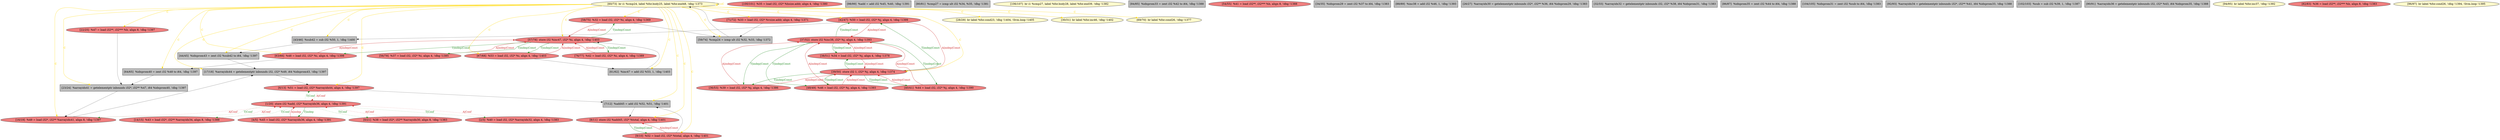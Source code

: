 
digraph G {


node1617 [fillcolor=grey,label="[44/45]  %idxprom43 = zext i32 %sub42 to i64, !dbg !1397",shape=rectangle,style=filled ]
node1615 [fillcolor=lemonchiffon,label="[60/73]  br i1 %cmp24, label %for.body25, label %for.end48, !dbg !1373",shape=ellipse,style=filled ]
node1614 [fillcolor=lightcoral,label="[16/19]  %49 = load i32*, i32** %arrayidx41, align 8, !dbg !1397",shape=ellipse,style=filled ]
node1613 [fillcolor=lightcoral,label="[6/13]  %51 = load i32, i32* %arrayidx44, align 4, !dbg !1397",shape=ellipse,style=filled ]
node1612 [fillcolor=lightcoral,label="[8/11]  store i32 %add45, i32* %total, align 4, !dbg !1401",shape=ellipse,style=filled ]
node1611 [fillcolor=grey,label="[17/18]  %arrayidx44 = getelementptr inbounds i32, i32* %49, i64 %idxprom43, !dbg !1397",shape=rectangle,style=filled ]
node1610 [fillcolor=grey,label="[23/24]  %arrayidx41 = getelementptr inbounds i32*, i32** %47, i64 %idxprom40, !dbg !1397",shape=rectangle,style=filled ]
node1606 [fillcolor=lightcoral,label="[100/101]  %35 = load i32, i32* %hsize.addr, align 4, !dbg !1380",shape=ellipse,style=filled ]
node1604 [fillcolor=lightcoral,label="[58/75]  %32 = load i32, i32* %i, align 4, !dbg !1369",shape=ellipse,style=filled ]
node1603 [fillcolor=lightcoral,label="[38/51]  %34 = load i32, i32* %j, align 4, !dbg !1378",shape=ellipse,style=filled ]
node1608 [fillcolor=grey,label="[59/74]  %cmp24 = icmp ult i32 %32, %33, !dbg !1372",shape=rectangle,style=filled ]
node1601 [fillcolor=grey,label="[98/99]  %add = add i32 %45, %40, !dbg !1391",shape=rectangle,style=filled ]
node1600 [fillcolor=lightcoral,label="[1/20]  store i32 %add, i32* %arrayidx36, align 4, !dbg !1391",shape=ellipse,style=filled ]
node1576 [fillcolor=grey,label="[80/81]  %cmp27 = icmp ult i32 %34, %35, !dbg !1381",shape=rectangle,style=filled ]
node1616 [fillcolor=lemonchiffon,label="[106/107]  br i1 %cmp27, label %for.body28, label %for.end39, !dbg !1382",shape=ellipse,style=filled ]
node1580 [fillcolor=grey,label="[43/46]  %sub42 = sub i32 %50, 1, !dbg !1400",shape=rectangle,style=filled ]
node1581 [fillcolor=grey,label="[84/85]  %idxprom33 = zext i32 %42 to i64, !dbg !1388",shape=rectangle,style=filled ]
node1594 [fillcolor=lightcoral,label="[37/52]  store i32 %inc38, i32* %j, align 4, !dbg !1393",shape=ellipse,style=filled ]
node1573 [fillcolor=lightcoral,label="[54/55]  %41 = load i32**, i32*** %b, align 8, !dbg !1388",shape=ellipse,style=filled ]
node1572 [fillcolor=lightcoral,label="[36/53]  %39 = load i32, i32* %j, align 4, !dbg !1386",shape=ellipse,style=filled ]
node1574 [fillcolor=lightcoral,label="[56/79]  %37 = load i32, i32* %i, align 4, !dbg !1385",shape=ellipse,style=filled ]
node1571 [fillcolor=grey,label="[34/35]  %idxprom29 = zext i32 %37 to i64, !dbg !1383",shape=rectangle,style=filled ]
node1575 [fillcolor=lightcoral,label="[57/78]  store i32 %inc47, i32* %i, align 4, !dbg !1403",shape=ellipse,style=filled ]
node1568 [fillcolor=lemonchiffon,label="[28/29]  br label %for.cond23, !dbg !1404, !llvm.loop !1405",shape=ellipse,style=filled ]
node1565 [fillcolor=lightcoral,label="[22/25]  %47 = load i32**, i32*** %b, align 8, !dbg !1397",shape=ellipse,style=filled ]
node1586 [fillcolor=grey,label="[88/89]  %inc38 = add i32 %46, 1, !dbg !1393",shape=rectangle,style=filled ]
node1579 [fillcolor=grey,label="[7/12]  %add45 = add i32 %52, %51, !dbg !1401",shape=rectangle,style=filled ]
node1569 [fillcolor=lemonchiffon,label="[30/31]  br label %for.inc46, !dbg !1402",shape=ellipse,style=filled ]
node1567 [fillcolor=grey,label="[26/27]  %arrayidx30 = getelementptr inbounds i32*, i32** %36, i64 %idxprom29, !dbg !1383",shape=rectangle,style=filled ]
node1570 [fillcolor=grey,label="[32/33]  %arrayidx32 = getelementptr inbounds i32, i32* %38, i64 %idxprom31, !dbg !1383",shape=rectangle,style=filled ]
node1582 [fillcolor=grey,label="[86/87]  %idxprom35 = zext i32 %44 to i64, !dbg !1388",shape=rectangle,style=filled ]
node1566 [fillcolor=lightcoral,label="[2/3]  %40 = load i32, i32* %arrayidx32, align 4, !dbg !1383",shape=ellipse,style=filled ]
node1584 [fillcolor=lightcoral,label="[76/77]  %42 = load i32, i32* %i, align 4, !dbg !1389",shape=ellipse,style=filled ]
node1602 [fillcolor=lightcoral,label="[71/72]  %33 = load i32, i32* %vsize.addr, align 4, !dbg !1371",shape=ellipse,style=filled ]
node1585 [fillcolor=grey,label="[64/65]  %idxprom40 = zext i32 %48 to i64, !dbg !1397",shape=rectangle,style=filled ]
node1609 [fillcolor=grey,label="[104/105]  %idxprom31 = zext i32 %sub to i64, !dbg !1383",shape=rectangle,style=filled ]
node1589 [fillcolor=grey,label="[92/93]  %arrayidx34 = getelementptr inbounds i32*, i32** %41, i64 %idxprom33, !dbg !1388",shape=rectangle,style=filled ]
node1607 [fillcolor=grey,label="[102/103]  %sub = sub i32 %39, 1, !dbg !1387",shape=rectangle,style=filled ]
node1592 [fillcolor=lightcoral,label="[9/10]  %52 = load i32, i32* %total, align 4, !dbg !1401",shape=ellipse,style=filled ]
node1590 [fillcolor=lightcoral,label="[63/66]  %48 = load i32, i32* %i, align 4, !dbg !1398",shape=ellipse,style=filled ]
node1587 [fillcolor=grey,label="[90/91]  %arrayidx36 = getelementptr inbounds i32, i32* %43, i64 %idxprom35, !dbg !1388",shape=rectangle,style=filled ]
node1598 [fillcolor=lemonchiffon,label="[94/95]  br label %for.inc37, !dbg !1392",shape=ellipse,style=filled ]
node1588 [fillcolor=lightcoral,label="[48/49]  %46 = load i32, i32* %j, align 4, !dbg !1393",shape=ellipse,style=filled ]
node1583 [fillcolor=lightcoral,label="[40/41]  %44 = load i32, i32* %j, align 4, !dbg !1390",shape=ellipse,style=filled ]
node1591 [fillcolor=grey,label="[61/62]  %inc47 = add i32 %53, 1, !dbg !1403",shape=rectangle,style=filled ]
node1593 [fillcolor=lightcoral,label="[42/47]  %50 = load i32, i32* %j, align 4, !dbg !1399",shape=ellipse,style=filled ]
node1605 [fillcolor=lightcoral,label="[39/50]  store i32 1, i32* %j, align 4, !dbg !1374",shape=ellipse,style=filled ]
node1595 [fillcolor=lightcoral,label="[14/15]  %43 = load i32*, i32** %arrayidx34, align 8, !dbg !1388",shape=ellipse,style=filled ]
node1577 [fillcolor=lightcoral,label="[67/68]  %53 = load i32, i32* %i, align 4, !dbg !1403",shape=ellipse,style=filled ]
node1578 [fillcolor=lightcoral,label="[82/83]  %36 = load i32**, i32*** %b, align 8, !dbg !1383",shape=ellipse,style=filled ]
node1564 [fillcolor=lightcoral,label="[0/21]  %38 = load i32*, i32** %arrayidx30, align 8, !dbg !1383",shape=ellipse,style=filled ]
node1596 [fillcolor=lightcoral,label="[4/5]  %45 = load i32, i32* %arrayidx36, align 4, !dbg !1391",shape=ellipse,style=filled ]
node1597 [fillcolor=lemonchiffon,label="[69/70]  br label %for.cond26, !dbg !1377",shape=ellipse,style=filled ]
node1599 [fillcolor=lemonchiffon,label="[96/97]  br label %for.cond26, !dbg !1394, !llvm.loop !1395",shape=ellipse,style=filled ]

node1615->node1613 [style=solid,color=gold,label="C",penwidth=1.0,fontcolor=gold ]
node1615->node1593 [style=solid,color=gold,label="C",penwidth=1.0,fontcolor=gold ]
node1577->node1575 [style=solid,color=firebrick3,label="A|indep|Const",penwidth=1.0,fontcolor=firebrick3 ]
node1575->node1577 [style=solid,color=forestgreen,label="T|indep|Const",penwidth=1.0,fontcolor=forestgreen ]
node1615->node1605 [style=solid,color=gold,label="C",penwidth=1.0,fontcolor=gold ]
node1588->node1605 [style=solid,color=firebrick3,label="A|indep|Const",penwidth=1.0,fontcolor=firebrick3 ]
node1575->node1584 [style=solid,color=forestgreen,label="T|indep|Const",penwidth=1.0,fontcolor=forestgreen ]
node1605->node1572 [style=solid,color=forestgreen,label="T|indep|Const",penwidth=1.0,fontcolor=forestgreen ]
node1565->node1610 [style=solid,color=black,label="",penwidth=0.5,fontcolor=black ]
node1592->node1579 [style=solid,color=black,label="",penwidth=0.5,fontcolor=black ]
node1605->node1583 [style=solid,color=forestgreen,label="T|indep|Const",penwidth=1.0,fontcolor=forestgreen ]
node1585->node1610 [style=solid,color=black,label="",penwidth=0.5,fontcolor=black ]
node1604->node1575 [style=solid,color=firebrick3,label="A|indep|Const",penwidth=1.0,fontcolor=firebrick3 ]
node1564->node1600 [style=dotted,color=firebrick3,label="A|Conf",penwidth=1.0,fontcolor=firebrick3 ]
node1603->node1594 [style=solid,color=firebrick3,label="A|indep|Const",penwidth=1.0,fontcolor=firebrick3 ]
node1615->node1610 [style=solid,color=gold,label="C",penwidth=1.0,fontcolor=gold ]
node1592->node1612 [style=solid,color=firebrick3,label="A|indep|Const",penwidth=1.0,fontcolor=firebrick3 ]
node1615->node1617 [style=solid,color=gold,label="C",penwidth=1.0,fontcolor=gold ]
node1614->node1600 [style=dotted,color=firebrick3,label="A|Conf",penwidth=1.0,fontcolor=firebrick3 ]
node1610->node1614 [style=solid,color=black,label="",penwidth=0.5,fontcolor=black ]
node1602->node1608 [style=solid,color=black,label="",penwidth=0.5,fontcolor=black ]
node1615->node1604 [style=solid,color=gold,label="C",penwidth=1.0,fontcolor=gold ]
node1615->node1585 [style=solid,color=gold,label="C",penwidth=1.0,fontcolor=gold ]
node1583->node1594 [style=solid,color=firebrick3,label="A|indep|Const",penwidth=1.0,fontcolor=firebrick3 ]
node1575->node1604 [style=solid,color=forestgreen,label="T|indep|Const",penwidth=1.0,fontcolor=forestgreen ]
node1600->node1595 [style=dotted,color=forestgreen,label="T|Conf",penwidth=1.0,fontcolor=forestgreen ]
node1615->node1569 [style=solid,color=gold,label="C",penwidth=1.0,fontcolor=gold ]
node1617->node1611 [style=solid,color=black,label="",penwidth=0.5,fontcolor=black ]
node1615->node1590 [style=solid,color=gold,label="C",penwidth=1.0,fontcolor=gold ]
node1614->node1611 [style=solid,color=black,label="",penwidth=0.5,fontcolor=black ]
node1593->node1594 [style=solid,color=firebrick3,label="A|indep|Const",penwidth=1.0,fontcolor=firebrick3 ]
node1574->node1575 [style=solid,color=firebrick3,label="A|indep|Const",penwidth=1.0,fontcolor=firebrick3 ]
node1577->node1591 [style=solid,color=black,label="",penwidth=0.5,fontcolor=black ]
node1594->node1593 [style=solid,color=forestgreen,label="T|indep|Const",penwidth=1.0,fontcolor=forestgreen ]
node1611->node1613 [style=solid,color=black,label="",penwidth=0.5,fontcolor=black ]
node1591->node1575 [style=solid,color=black,label="",penwidth=0.5,fontcolor=black ]
node1575->node1574 [style=solid,color=forestgreen,label="T|indep|Const",penwidth=1.0,fontcolor=forestgreen ]
node1600->node1564 [style=dotted,color=forestgreen,label="T|Conf",penwidth=1.0,fontcolor=forestgreen ]
node1583->node1605 [style=solid,color=firebrick3,label="A|indep|Const",penwidth=1.0,fontcolor=firebrick3 ]
node1595->node1600 [style=dotted,color=firebrick3,label="A|Conf",penwidth=1.0,fontcolor=firebrick3 ]
node1613->node1579 [style=solid,color=black,label="",penwidth=0.5,fontcolor=black ]
node1605->node1588 [style=solid,color=forestgreen,label="T|indep|Const",penwidth=1.0,fontcolor=forestgreen ]
node1615->node1577 [style=solid,color=gold,label="C",penwidth=1.0,fontcolor=gold ]
node1590->node1585 [style=solid,color=black,label="",penwidth=0.5,fontcolor=black ]
node1593->node1580 [style=solid,color=black,label="",penwidth=0.5,fontcolor=black ]
node1615->node1602 [style=solid,color=gold,label="C",penwidth=1.0,fontcolor=gold ]
node1600->node1566 [style=dotted,color=forestgreen,label="T|Conf",penwidth=1.0,fontcolor=forestgreen ]
node1612->node1592 [style=solid,color=forestgreen,label="T|indep|Const",penwidth=1.0,fontcolor=forestgreen ]
node1608->node1615 [style=solid,color=black,label="",penwidth=0.5,fontcolor=black ]
node1566->node1600 [style=dotted,color=firebrick3,label="A|Conf",penwidth=1.0,fontcolor=firebrick3 ]
node1615->node1614 [style=solid,color=gold,label="C",penwidth=1.0,fontcolor=gold ]
node1615->node1608 [style=solid,color=gold,label="C",penwidth=1.0,fontcolor=gold ]
node1580->node1617 [style=solid,color=black,label="",penwidth=0.5,fontcolor=black ]
node1600->node1596 [style=solid,color=forestgreen,label="T|indep",penwidth=1.0,fontcolor=forestgreen ]
node1615->node1612 [style=solid,color=gold,label="C",penwidth=1.0,fontcolor=gold ]
node1579->node1612 [style=solid,color=black,label="",penwidth=0.5,fontcolor=black ]
node1594->node1603 [style=solid,color=forestgreen,label="T|indep|Const",penwidth=1.0,fontcolor=forestgreen ]
node1615->node1611 [style=solid,color=gold,label="C",penwidth=1.0,fontcolor=gold ]
node1615->node1580 [style=solid,color=gold,label="C",penwidth=1.0,fontcolor=gold ]
node1594->node1588 [style=solid,color=forestgreen,label="T|indep|Const",penwidth=1.0,fontcolor=forestgreen ]
node1615->node1597 [style=solid,color=gold,label="C",penwidth=1.0,fontcolor=gold ]
node1603->node1605 [style=solid,color=firebrick3,label="A|indep|Const",penwidth=1.0,fontcolor=firebrick3 ]
node1615->node1615 [style=solid,color=gold,label="C",penwidth=1.0,fontcolor=gold ]
node1588->node1594 [style=solid,color=firebrick3,label="A|indep|Const",penwidth=1.0,fontcolor=firebrick3 ]
node1600->node1614 [style=dotted,color=forestgreen,label="T|Conf",penwidth=1.0,fontcolor=forestgreen ]
node1593->node1605 [style=solid,color=firebrick3,label="A|indep|Const",penwidth=1.0,fontcolor=firebrick3 ]
node1615->node1575 [style=solid,color=gold,label="C",penwidth=1.0,fontcolor=gold ]
node1584->node1575 [style=solid,color=firebrick3,label="A|indep|Const",penwidth=1.0,fontcolor=firebrick3 ]
node1605->node1603 [style=solid,color=forestgreen,label="T|indep|Const",penwidth=1.0,fontcolor=forestgreen ]
node1596->node1600 [style=solid,color=firebrick3,label="A|indep",penwidth=1.0,fontcolor=firebrick3 ]
node1600->node1613 [style=dotted,color=forestgreen,label="T|Conf",penwidth=1.0,fontcolor=forestgreen ]
node1572->node1594 [style=solid,color=firebrick3,label="A|indep|Const",penwidth=1.0,fontcolor=firebrick3 ]
node1594->node1572 [style=solid,color=forestgreen,label="T|indep|Const",penwidth=1.0,fontcolor=forestgreen ]
node1605->node1593 [style=solid,color=forestgreen,label="T|indep|Const",penwidth=1.0,fontcolor=forestgreen ]
node1572->node1605 [style=solid,color=firebrick3,label="A|indep|Const",penwidth=1.0,fontcolor=firebrick3 ]
node1615->node1579 [style=solid,color=gold,label="C",penwidth=1.0,fontcolor=gold ]
node1615->node1568 [style=solid,color=gold,label="C",penwidth=1.0,fontcolor=gold ]
node1613->node1600 [style=dotted,color=firebrick3,label="A|Conf",penwidth=1.0,fontcolor=firebrick3 ]
node1604->node1608 [style=solid,color=black,label="",penwidth=0.5,fontcolor=black ]
node1575->node1590 [style=solid,color=forestgreen,label="T|indep|Const",penwidth=1.0,fontcolor=forestgreen ]
node1590->node1575 [style=solid,color=firebrick3,label="A|indep|Const",penwidth=1.0,fontcolor=firebrick3 ]
node1615->node1565 [style=solid,color=gold,label="C",penwidth=1.0,fontcolor=gold ]
node1615->node1591 [style=solid,color=gold,label="C",penwidth=1.0,fontcolor=gold ]
node1594->node1583 [style=solid,color=forestgreen,label="T|indep|Const",penwidth=1.0,fontcolor=forestgreen ]
node1615->node1592 [style=solid,color=gold,label="C",penwidth=1.0,fontcolor=gold ]


}
